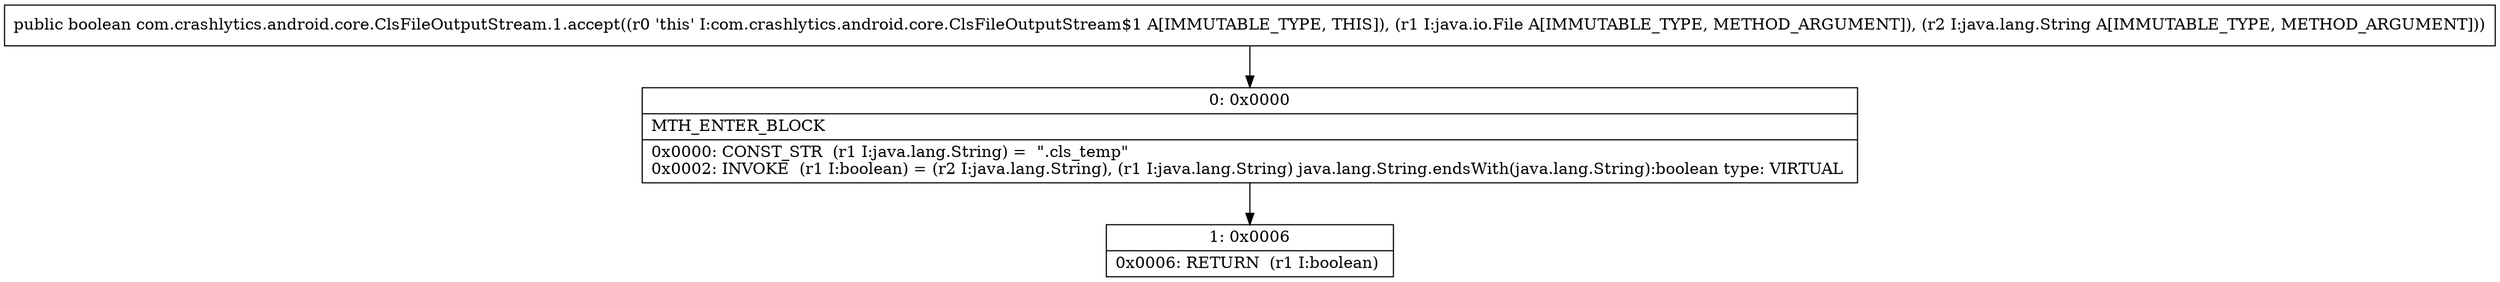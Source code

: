 digraph "CFG forcom.crashlytics.android.core.ClsFileOutputStream.1.accept(Ljava\/io\/File;Ljava\/lang\/String;)Z" {
Node_0 [shape=record,label="{0\:\ 0x0000|MTH_ENTER_BLOCK\l|0x0000: CONST_STR  (r1 I:java.lang.String) =  \".cls_temp\" \l0x0002: INVOKE  (r1 I:boolean) = (r2 I:java.lang.String), (r1 I:java.lang.String) java.lang.String.endsWith(java.lang.String):boolean type: VIRTUAL \l}"];
Node_1 [shape=record,label="{1\:\ 0x0006|0x0006: RETURN  (r1 I:boolean) \l}"];
MethodNode[shape=record,label="{public boolean com.crashlytics.android.core.ClsFileOutputStream.1.accept((r0 'this' I:com.crashlytics.android.core.ClsFileOutputStream$1 A[IMMUTABLE_TYPE, THIS]), (r1 I:java.io.File A[IMMUTABLE_TYPE, METHOD_ARGUMENT]), (r2 I:java.lang.String A[IMMUTABLE_TYPE, METHOD_ARGUMENT])) }"];
MethodNode -> Node_0;
Node_0 -> Node_1;
}

